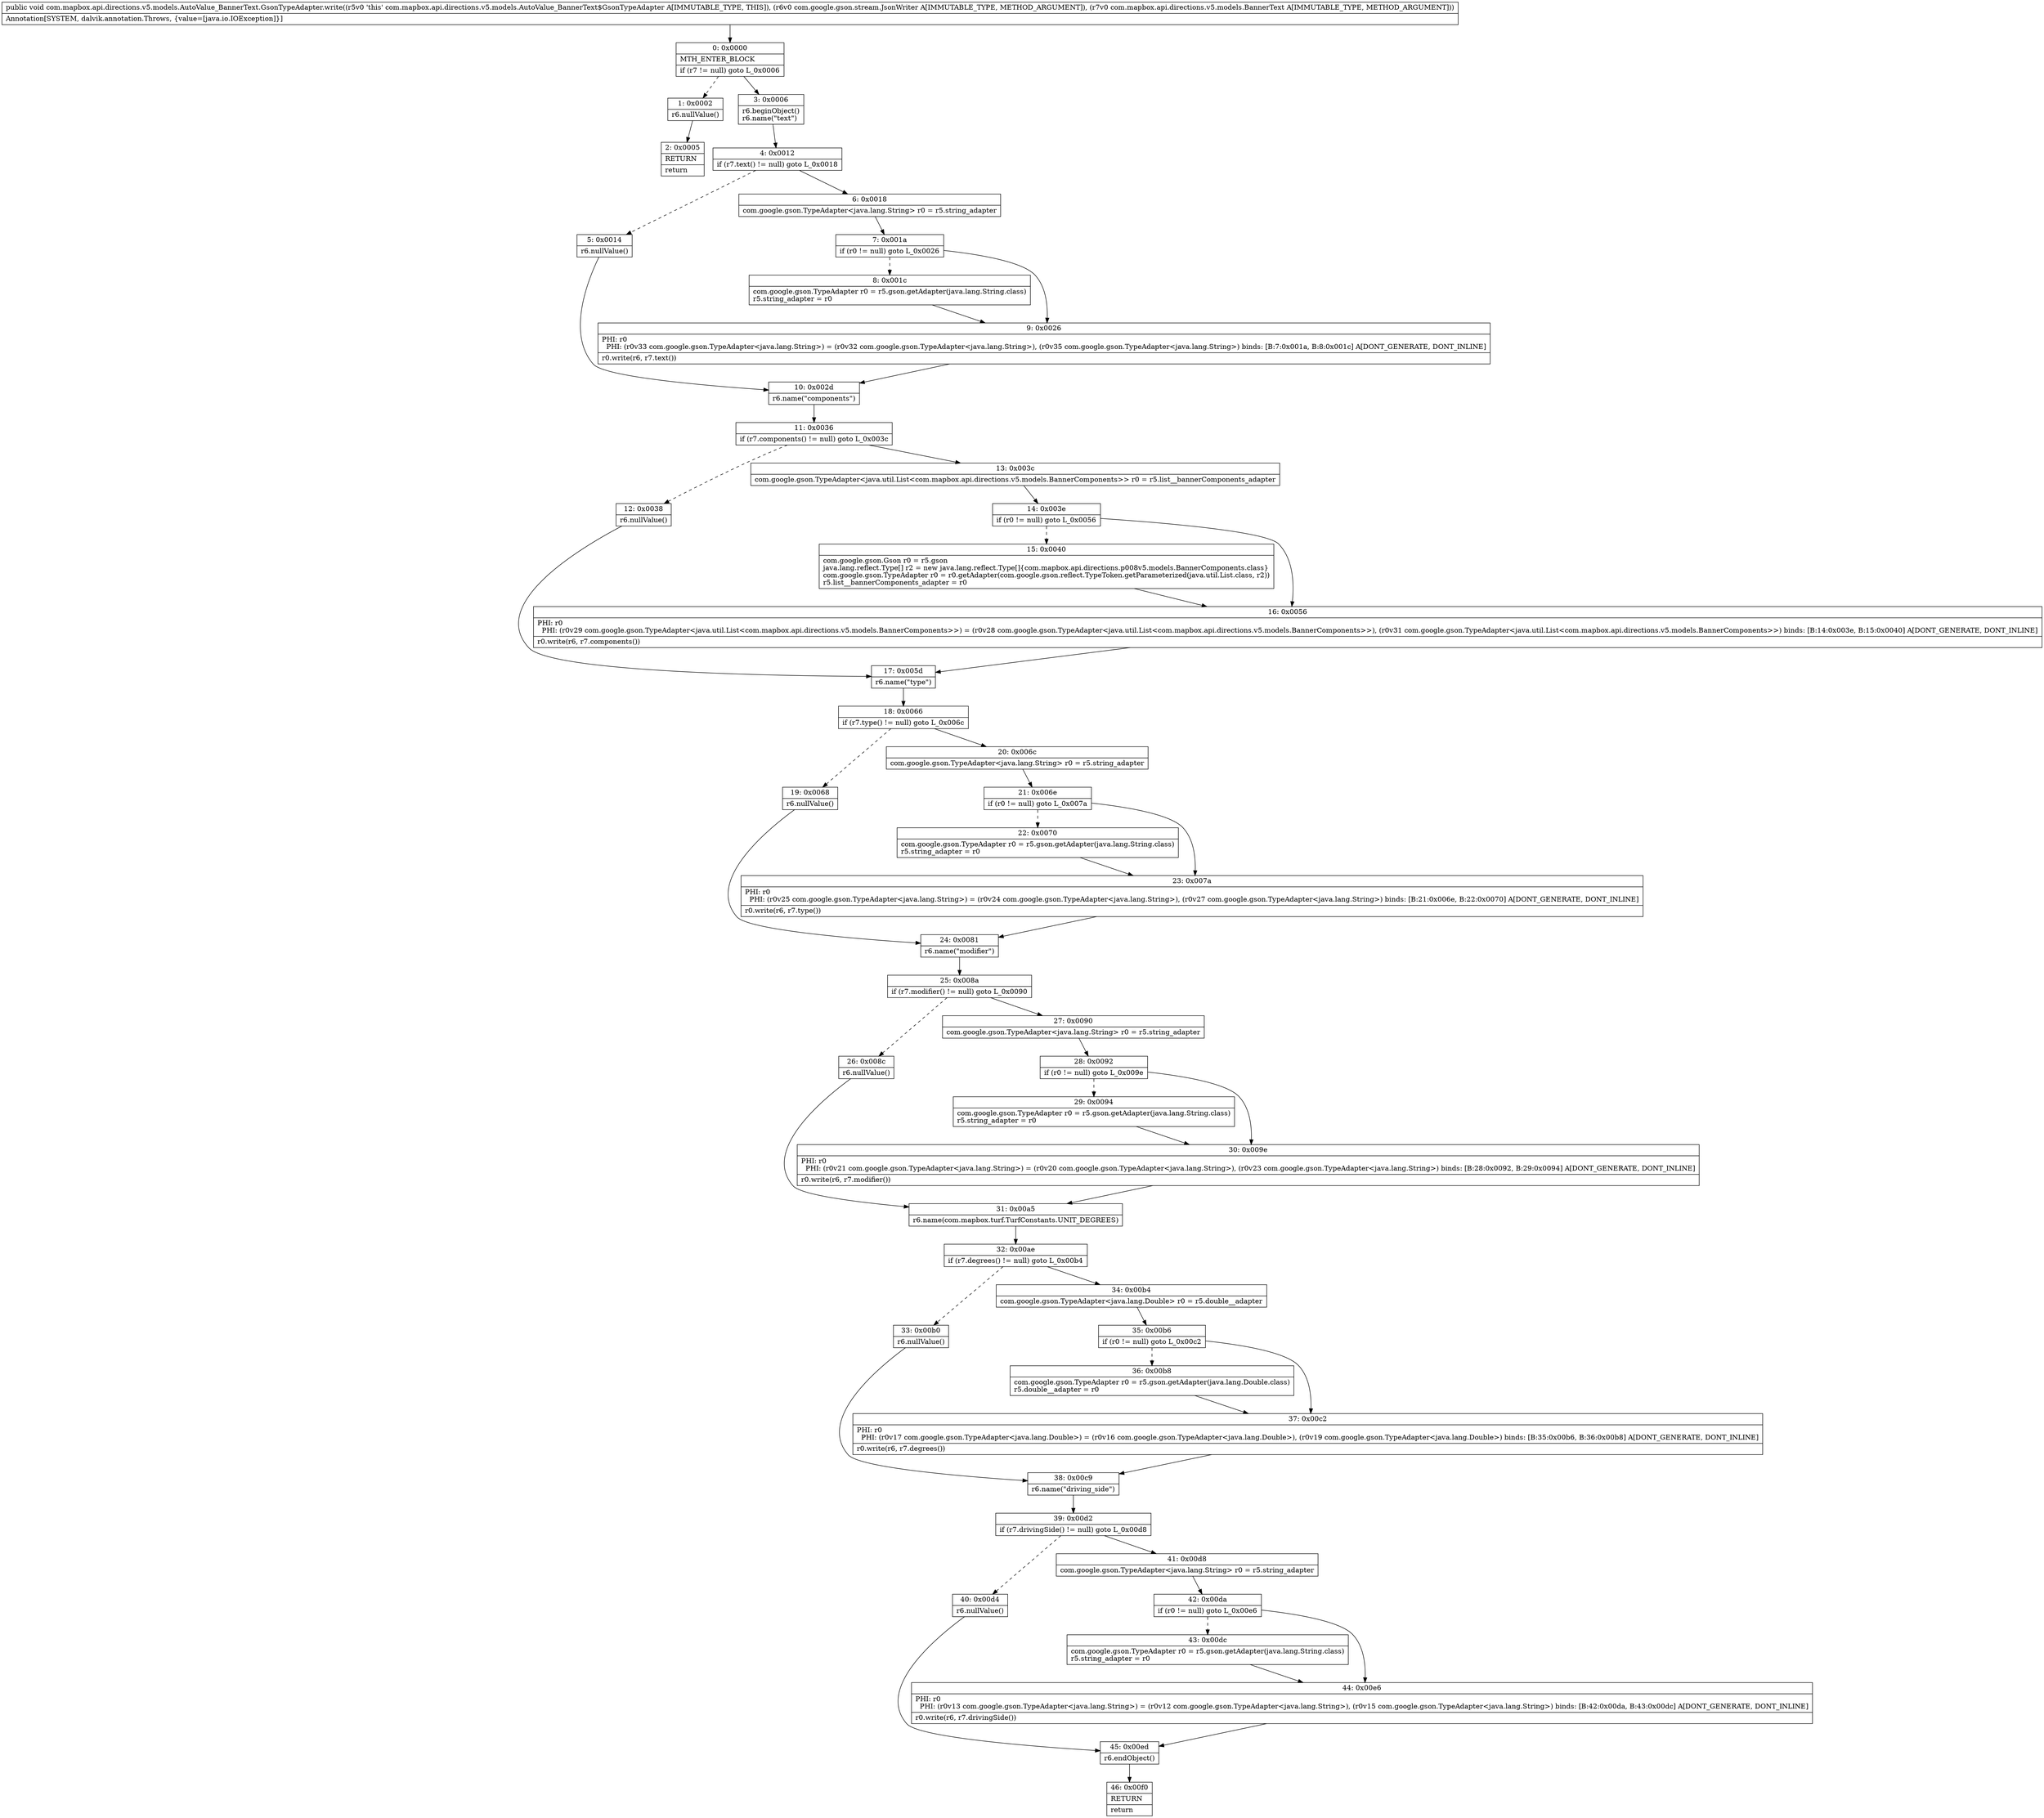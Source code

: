 digraph "CFG forcom.mapbox.api.directions.v5.models.AutoValue_BannerText.GsonTypeAdapter.write(Lcom\/google\/gson\/stream\/JsonWriter;Lcom\/mapbox\/api\/directions\/v5\/models\/BannerText;)V" {
Node_0 [shape=record,label="{0\:\ 0x0000|MTH_ENTER_BLOCK\l|if (r7 != null) goto L_0x0006\l}"];
Node_1 [shape=record,label="{1\:\ 0x0002|r6.nullValue()\l}"];
Node_2 [shape=record,label="{2\:\ 0x0005|RETURN\l|return\l}"];
Node_3 [shape=record,label="{3\:\ 0x0006|r6.beginObject()\lr6.name(\"text\")\l}"];
Node_4 [shape=record,label="{4\:\ 0x0012|if (r7.text() != null) goto L_0x0018\l}"];
Node_5 [shape=record,label="{5\:\ 0x0014|r6.nullValue()\l}"];
Node_6 [shape=record,label="{6\:\ 0x0018|com.google.gson.TypeAdapter\<java.lang.String\> r0 = r5.string_adapter\l}"];
Node_7 [shape=record,label="{7\:\ 0x001a|if (r0 != null) goto L_0x0026\l}"];
Node_8 [shape=record,label="{8\:\ 0x001c|com.google.gson.TypeAdapter r0 = r5.gson.getAdapter(java.lang.String.class)\lr5.string_adapter = r0\l}"];
Node_9 [shape=record,label="{9\:\ 0x0026|PHI: r0 \l  PHI: (r0v33 com.google.gson.TypeAdapter\<java.lang.String\>) = (r0v32 com.google.gson.TypeAdapter\<java.lang.String\>), (r0v35 com.google.gson.TypeAdapter\<java.lang.String\>) binds: [B:7:0x001a, B:8:0x001c] A[DONT_GENERATE, DONT_INLINE]\l|r0.write(r6, r7.text())\l}"];
Node_10 [shape=record,label="{10\:\ 0x002d|r6.name(\"components\")\l}"];
Node_11 [shape=record,label="{11\:\ 0x0036|if (r7.components() != null) goto L_0x003c\l}"];
Node_12 [shape=record,label="{12\:\ 0x0038|r6.nullValue()\l}"];
Node_13 [shape=record,label="{13\:\ 0x003c|com.google.gson.TypeAdapter\<java.util.List\<com.mapbox.api.directions.v5.models.BannerComponents\>\> r0 = r5.list__bannerComponents_adapter\l}"];
Node_14 [shape=record,label="{14\:\ 0x003e|if (r0 != null) goto L_0x0056\l}"];
Node_15 [shape=record,label="{15\:\ 0x0040|com.google.gson.Gson r0 = r5.gson\ljava.lang.reflect.Type[] r2 = new java.lang.reflect.Type[]\{com.mapbox.api.directions.p008v5.models.BannerComponents.class\}\lcom.google.gson.TypeAdapter r0 = r0.getAdapter(com.google.gson.reflect.TypeToken.getParameterized(java.util.List.class, r2))\lr5.list__bannerComponents_adapter = r0\l}"];
Node_16 [shape=record,label="{16\:\ 0x0056|PHI: r0 \l  PHI: (r0v29 com.google.gson.TypeAdapter\<java.util.List\<com.mapbox.api.directions.v5.models.BannerComponents\>\>) = (r0v28 com.google.gson.TypeAdapter\<java.util.List\<com.mapbox.api.directions.v5.models.BannerComponents\>\>), (r0v31 com.google.gson.TypeAdapter\<java.util.List\<com.mapbox.api.directions.v5.models.BannerComponents\>\>) binds: [B:14:0x003e, B:15:0x0040] A[DONT_GENERATE, DONT_INLINE]\l|r0.write(r6, r7.components())\l}"];
Node_17 [shape=record,label="{17\:\ 0x005d|r6.name(\"type\")\l}"];
Node_18 [shape=record,label="{18\:\ 0x0066|if (r7.type() != null) goto L_0x006c\l}"];
Node_19 [shape=record,label="{19\:\ 0x0068|r6.nullValue()\l}"];
Node_20 [shape=record,label="{20\:\ 0x006c|com.google.gson.TypeAdapter\<java.lang.String\> r0 = r5.string_adapter\l}"];
Node_21 [shape=record,label="{21\:\ 0x006e|if (r0 != null) goto L_0x007a\l}"];
Node_22 [shape=record,label="{22\:\ 0x0070|com.google.gson.TypeAdapter r0 = r5.gson.getAdapter(java.lang.String.class)\lr5.string_adapter = r0\l}"];
Node_23 [shape=record,label="{23\:\ 0x007a|PHI: r0 \l  PHI: (r0v25 com.google.gson.TypeAdapter\<java.lang.String\>) = (r0v24 com.google.gson.TypeAdapter\<java.lang.String\>), (r0v27 com.google.gson.TypeAdapter\<java.lang.String\>) binds: [B:21:0x006e, B:22:0x0070] A[DONT_GENERATE, DONT_INLINE]\l|r0.write(r6, r7.type())\l}"];
Node_24 [shape=record,label="{24\:\ 0x0081|r6.name(\"modifier\")\l}"];
Node_25 [shape=record,label="{25\:\ 0x008a|if (r7.modifier() != null) goto L_0x0090\l}"];
Node_26 [shape=record,label="{26\:\ 0x008c|r6.nullValue()\l}"];
Node_27 [shape=record,label="{27\:\ 0x0090|com.google.gson.TypeAdapter\<java.lang.String\> r0 = r5.string_adapter\l}"];
Node_28 [shape=record,label="{28\:\ 0x0092|if (r0 != null) goto L_0x009e\l}"];
Node_29 [shape=record,label="{29\:\ 0x0094|com.google.gson.TypeAdapter r0 = r5.gson.getAdapter(java.lang.String.class)\lr5.string_adapter = r0\l}"];
Node_30 [shape=record,label="{30\:\ 0x009e|PHI: r0 \l  PHI: (r0v21 com.google.gson.TypeAdapter\<java.lang.String\>) = (r0v20 com.google.gson.TypeAdapter\<java.lang.String\>), (r0v23 com.google.gson.TypeAdapter\<java.lang.String\>) binds: [B:28:0x0092, B:29:0x0094] A[DONT_GENERATE, DONT_INLINE]\l|r0.write(r6, r7.modifier())\l}"];
Node_31 [shape=record,label="{31\:\ 0x00a5|r6.name(com.mapbox.turf.TurfConstants.UNIT_DEGREES)\l}"];
Node_32 [shape=record,label="{32\:\ 0x00ae|if (r7.degrees() != null) goto L_0x00b4\l}"];
Node_33 [shape=record,label="{33\:\ 0x00b0|r6.nullValue()\l}"];
Node_34 [shape=record,label="{34\:\ 0x00b4|com.google.gson.TypeAdapter\<java.lang.Double\> r0 = r5.double__adapter\l}"];
Node_35 [shape=record,label="{35\:\ 0x00b6|if (r0 != null) goto L_0x00c2\l}"];
Node_36 [shape=record,label="{36\:\ 0x00b8|com.google.gson.TypeAdapter r0 = r5.gson.getAdapter(java.lang.Double.class)\lr5.double__adapter = r0\l}"];
Node_37 [shape=record,label="{37\:\ 0x00c2|PHI: r0 \l  PHI: (r0v17 com.google.gson.TypeAdapter\<java.lang.Double\>) = (r0v16 com.google.gson.TypeAdapter\<java.lang.Double\>), (r0v19 com.google.gson.TypeAdapter\<java.lang.Double\>) binds: [B:35:0x00b6, B:36:0x00b8] A[DONT_GENERATE, DONT_INLINE]\l|r0.write(r6, r7.degrees())\l}"];
Node_38 [shape=record,label="{38\:\ 0x00c9|r6.name(\"driving_side\")\l}"];
Node_39 [shape=record,label="{39\:\ 0x00d2|if (r7.drivingSide() != null) goto L_0x00d8\l}"];
Node_40 [shape=record,label="{40\:\ 0x00d4|r6.nullValue()\l}"];
Node_41 [shape=record,label="{41\:\ 0x00d8|com.google.gson.TypeAdapter\<java.lang.String\> r0 = r5.string_adapter\l}"];
Node_42 [shape=record,label="{42\:\ 0x00da|if (r0 != null) goto L_0x00e6\l}"];
Node_43 [shape=record,label="{43\:\ 0x00dc|com.google.gson.TypeAdapter r0 = r5.gson.getAdapter(java.lang.String.class)\lr5.string_adapter = r0\l}"];
Node_44 [shape=record,label="{44\:\ 0x00e6|PHI: r0 \l  PHI: (r0v13 com.google.gson.TypeAdapter\<java.lang.String\>) = (r0v12 com.google.gson.TypeAdapter\<java.lang.String\>), (r0v15 com.google.gson.TypeAdapter\<java.lang.String\>) binds: [B:42:0x00da, B:43:0x00dc] A[DONT_GENERATE, DONT_INLINE]\l|r0.write(r6, r7.drivingSide())\l}"];
Node_45 [shape=record,label="{45\:\ 0x00ed|r6.endObject()\l}"];
Node_46 [shape=record,label="{46\:\ 0x00f0|RETURN\l|return\l}"];
MethodNode[shape=record,label="{public void com.mapbox.api.directions.v5.models.AutoValue_BannerText.GsonTypeAdapter.write((r5v0 'this' com.mapbox.api.directions.v5.models.AutoValue_BannerText$GsonTypeAdapter A[IMMUTABLE_TYPE, THIS]), (r6v0 com.google.gson.stream.JsonWriter A[IMMUTABLE_TYPE, METHOD_ARGUMENT]), (r7v0 com.mapbox.api.directions.v5.models.BannerText A[IMMUTABLE_TYPE, METHOD_ARGUMENT]))  | Annotation[SYSTEM, dalvik.annotation.Throws, \{value=[java.io.IOException]\}]\l}"];
MethodNode -> Node_0;
Node_0 -> Node_1[style=dashed];
Node_0 -> Node_3;
Node_1 -> Node_2;
Node_3 -> Node_4;
Node_4 -> Node_5[style=dashed];
Node_4 -> Node_6;
Node_5 -> Node_10;
Node_6 -> Node_7;
Node_7 -> Node_8[style=dashed];
Node_7 -> Node_9;
Node_8 -> Node_9;
Node_9 -> Node_10;
Node_10 -> Node_11;
Node_11 -> Node_12[style=dashed];
Node_11 -> Node_13;
Node_12 -> Node_17;
Node_13 -> Node_14;
Node_14 -> Node_15[style=dashed];
Node_14 -> Node_16;
Node_15 -> Node_16;
Node_16 -> Node_17;
Node_17 -> Node_18;
Node_18 -> Node_19[style=dashed];
Node_18 -> Node_20;
Node_19 -> Node_24;
Node_20 -> Node_21;
Node_21 -> Node_22[style=dashed];
Node_21 -> Node_23;
Node_22 -> Node_23;
Node_23 -> Node_24;
Node_24 -> Node_25;
Node_25 -> Node_26[style=dashed];
Node_25 -> Node_27;
Node_26 -> Node_31;
Node_27 -> Node_28;
Node_28 -> Node_29[style=dashed];
Node_28 -> Node_30;
Node_29 -> Node_30;
Node_30 -> Node_31;
Node_31 -> Node_32;
Node_32 -> Node_33[style=dashed];
Node_32 -> Node_34;
Node_33 -> Node_38;
Node_34 -> Node_35;
Node_35 -> Node_36[style=dashed];
Node_35 -> Node_37;
Node_36 -> Node_37;
Node_37 -> Node_38;
Node_38 -> Node_39;
Node_39 -> Node_40[style=dashed];
Node_39 -> Node_41;
Node_40 -> Node_45;
Node_41 -> Node_42;
Node_42 -> Node_43[style=dashed];
Node_42 -> Node_44;
Node_43 -> Node_44;
Node_44 -> Node_45;
Node_45 -> Node_46;
}

